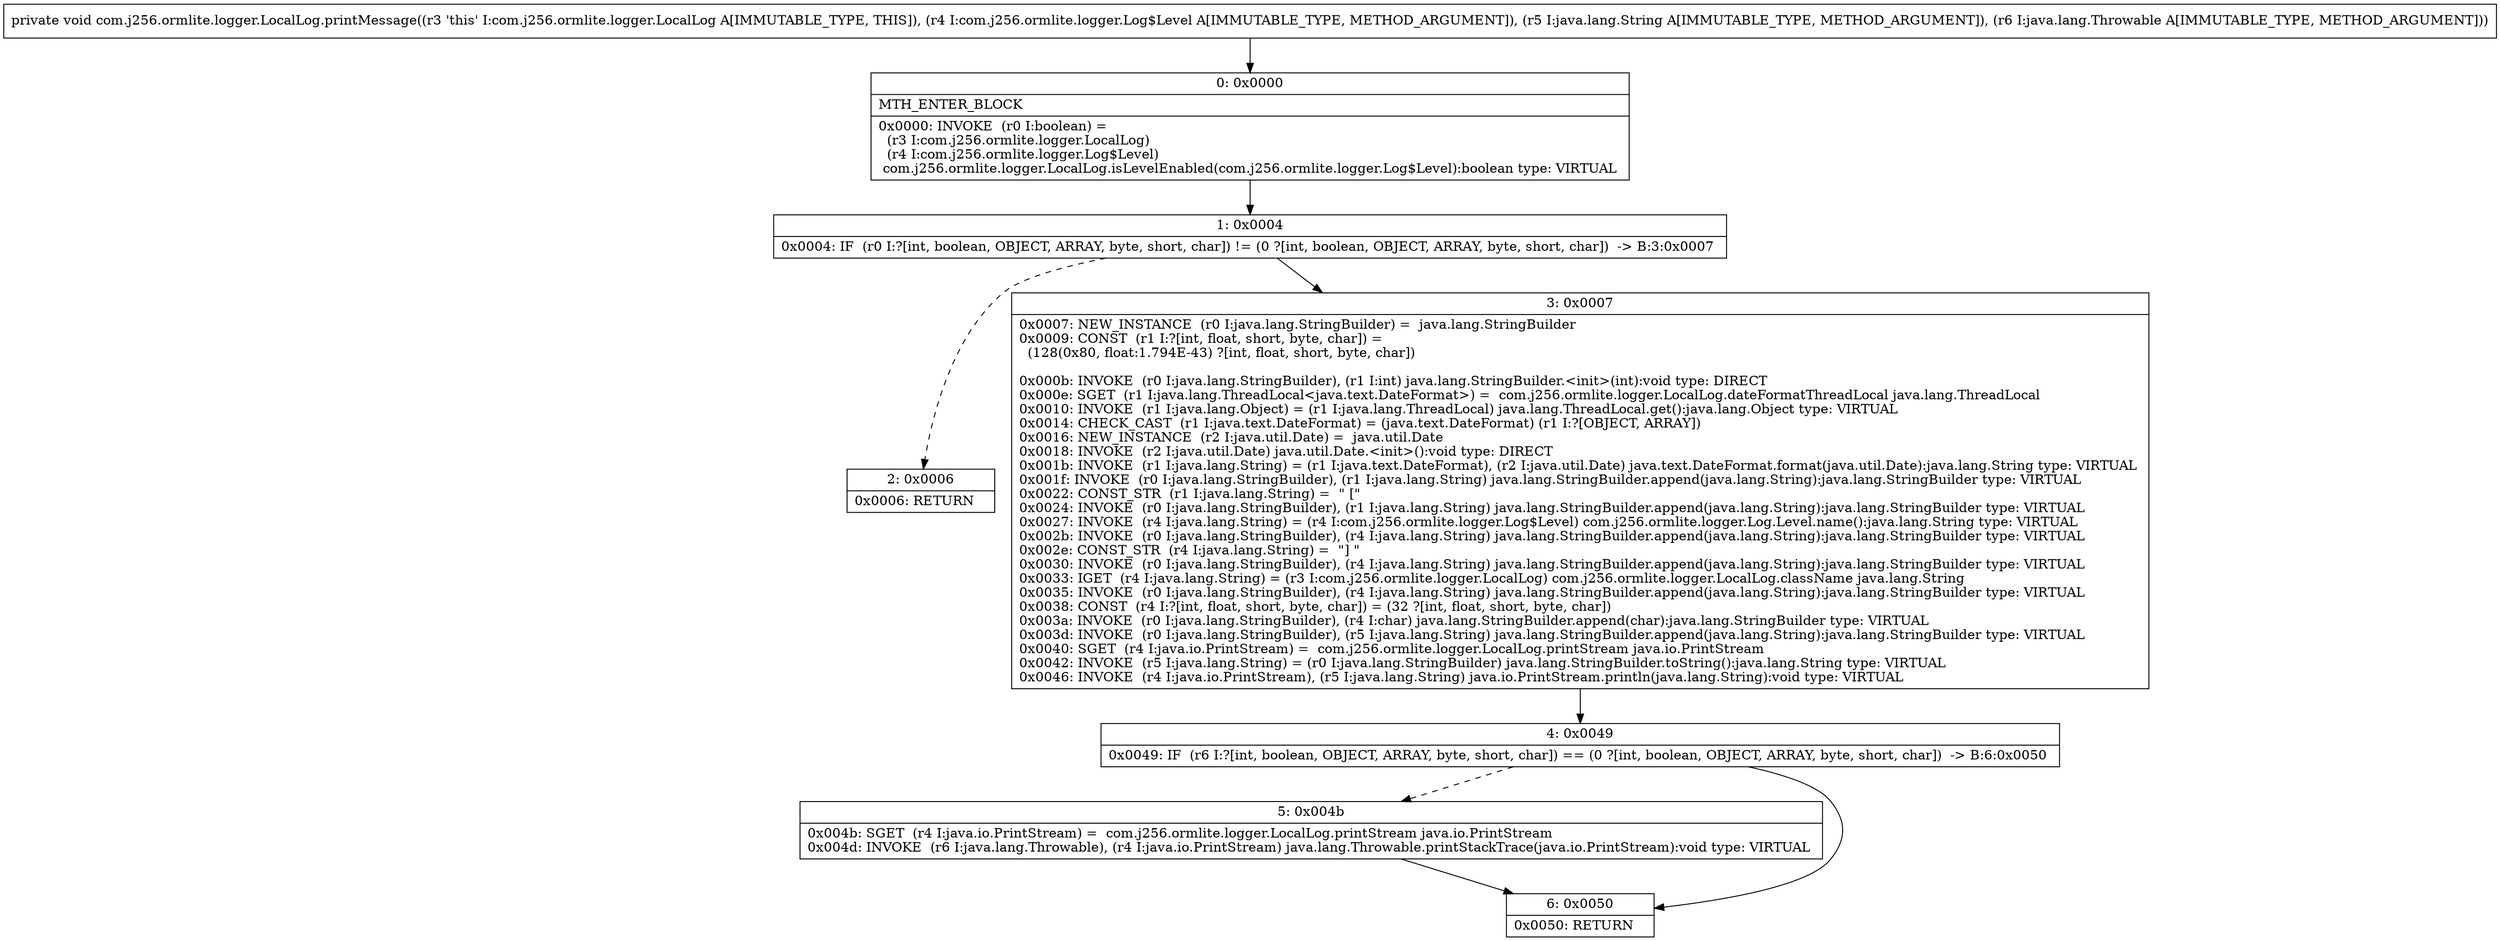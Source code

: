 digraph "CFG forcom.j256.ormlite.logger.LocalLog.printMessage(Lcom\/j256\/ormlite\/logger\/Log$Level;Ljava\/lang\/String;Ljava\/lang\/Throwable;)V" {
Node_0 [shape=record,label="{0\:\ 0x0000|MTH_ENTER_BLOCK\l|0x0000: INVOKE  (r0 I:boolean) = \l  (r3 I:com.j256.ormlite.logger.LocalLog)\l  (r4 I:com.j256.ormlite.logger.Log$Level)\l com.j256.ormlite.logger.LocalLog.isLevelEnabled(com.j256.ormlite.logger.Log$Level):boolean type: VIRTUAL \l}"];
Node_1 [shape=record,label="{1\:\ 0x0004|0x0004: IF  (r0 I:?[int, boolean, OBJECT, ARRAY, byte, short, char]) != (0 ?[int, boolean, OBJECT, ARRAY, byte, short, char])  \-\> B:3:0x0007 \l}"];
Node_2 [shape=record,label="{2\:\ 0x0006|0x0006: RETURN   \l}"];
Node_3 [shape=record,label="{3\:\ 0x0007|0x0007: NEW_INSTANCE  (r0 I:java.lang.StringBuilder) =  java.lang.StringBuilder \l0x0009: CONST  (r1 I:?[int, float, short, byte, char]) = \l  (128(0x80, float:1.794E\-43) ?[int, float, short, byte, char])\l \l0x000b: INVOKE  (r0 I:java.lang.StringBuilder), (r1 I:int) java.lang.StringBuilder.\<init\>(int):void type: DIRECT \l0x000e: SGET  (r1 I:java.lang.ThreadLocal\<java.text.DateFormat\>) =  com.j256.ormlite.logger.LocalLog.dateFormatThreadLocal java.lang.ThreadLocal \l0x0010: INVOKE  (r1 I:java.lang.Object) = (r1 I:java.lang.ThreadLocal) java.lang.ThreadLocal.get():java.lang.Object type: VIRTUAL \l0x0014: CHECK_CAST  (r1 I:java.text.DateFormat) = (java.text.DateFormat) (r1 I:?[OBJECT, ARRAY]) \l0x0016: NEW_INSTANCE  (r2 I:java.util.Date) =  java.util.Date \l0x0018: INVOKE  (r2 I:java.util.Date) java.util.Date.\<init\>():void type: DIRECT \l0x001b: INVOKE  (r1 I:java.lang.String) = (r1 I:java.text.DateFormat), (r2 I:java.util.Date) java.text.DateFormat.format(java.util.Date):java.lang.String type: VIRTUAL \l0x001f: INVOKE  (r0 I:java.lang.StringBuilder), (r1 I:java.lang.String) java.lang.StringBuilder.append(java.lang.String):java.lang.StringBuilder type: VIRTUAL \l0x0022: CONST_STR  (r1 I:java.lang.String) =  \" [\" \l0x0024: INVOKE  (r0 I:java.lang.StringBuilder), (r1 I:java.lang.String) java.lang.StringBuilder.append(java.lang.String):java.lang.StringBuilder type: VIRTUAL \l0x0027: INVOKE  (r4 I:java.lang.String) = (r4 I:com.j256.ormlite.logger.Log$Level) com.j256.ormlite.logger.Log.Level.name():java.lang.String type: VIRTUAL \l0x002b: INVOKE  (r0 I:java.lang.StringBuilder), (r4 I:java.lang.String) java.lang.StringBuilder.append(java.lang.String):java.lang.StringBuilder type: VIRTUAL \l0x002e: CONST_STR  (r4 I:java.lang.String) =  \"] \" \l0x0030: INVOKE  (r0 I:java.lang.StringBuilder), (r4 I:java.lang.String) java.lang.StringBuilder.append(java.lang.String):java.lang.StringBuilder type: VIRTUAL \l0x0033: IGET  (r4 I:java.lang.String) = (r3 I:com.j256.ormlite.logger.LocalLog) com.j256.ormlite.logger.LocalLog.className java.lang.String \l0x0035: INVOKE  (r0 I:java.lang.StringBuilder), (r4 I:java.lang.String) java.lang.StringBuilder.append(java.lang.String):java.lang.StringBuilder type: VIRTUAL \l0x0038: CONST  (r4 I:?[int, float, short, byte, char]) = (32 ?[int, float, short, byte, char]) \l0x003a: INVOKE  (r0 I:java.lang.StringBuilder), (r4 I:char) java.lang.StringBuilder.append(char):java.lang.StringBuilder type: VIRTUAL \l0x003d: INVOKE  (r0 I:java.lang.StringBuilder), (r5 I:java.lang.String) java.lang.StringBuilder.append(java.lang.String):java.lang.StringBuilder type: VIRTUAL \l0x0040: SGET  (r4 I:java.io.PrintStream) =  com.j256.ormlite.logger.LocalLog.printStream java.io.PrintStream \l0x0042: INVOKE  (r5 I:java.lang.String) = (r0 I:java.lang.StringBuilder) java.lang.StringBuilder.toString():java.lang.String type: VIRTUAL \l0x0046: INVOKE  (r4 I:java.io.PrintStream), (r5 I:java.lang.String) java.io.PrintStream.println(java.lang.String):void type: VIRTUAL \l}"];
Node_4 [shape=record,label="{4\:\ 0x0049|0x0049: IF  (r6 I:?[int, boolean, OBJECT, ARRAY, byte, short, char]) == (0 ?[int, boolean, OBJECT, ARRAY, byte, short, char])  \-\> B:6:0x0050 \l}"];
Node_5 [shape=record,label="{5\:\ 0x004b|0x004b: SGET  (r4 I:java.io.PrintStream) =  com.j256.ormlite.logger.LocalLog.printStream java.io.PrintStream \l0x004d: INVOKE  (r6 I:java.lang.Throwable), (r4 I:java.io.PrintStream) java.lang.Throwable.printStackTrace(java.io.PrintStream):void type: VIRTUAL \l}"];
Node_6 [shape=record,label="{6\:\ 0x0050|0x0050: RETURN   \l}"];
MethodNode[shape=record,label="{private void com.j256.ormlite.logger.LocalLog.printMessage((r3 'this' I:com.j256.ormlite.logger.LocalLog A[IMMUTABLE_TYPE, THIS]), (r4 I:com.j256.ormlite.logger.Log$Level A[IMMUTABLE_TYPE, METHOD_ARGUMENT]), (r5 I:java.lang.String A[IMMUTABLE_TYPE, METHOD_ARGUMENT]), (r6 I:java.lang.Throwable A[IMMUTABLE_TYPE, METHOD_ARGUMENT])) }"];
MethodNode -> Node_0;
Node_0 -> Node_1;
Node_1 -> Node_2[style=dashed];
Node_1 -> Node_3;
Node_3 -> Node_4;
Node_4 -> Node_5[style=dashed];
Node_4 -> Node_6;
Node_5 -> Node_6;
}

